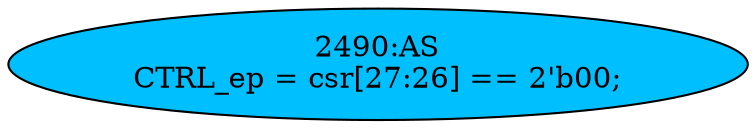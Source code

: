 strict digraph "" {
	node [label="\N"];
	"2490:AS"	 [ast="<pyverilog.vparser.ast.Assign object at 0x7f13b5568310>",
		def_var="['CTRL_ep']",
		fillcolor=deepskyblue,
		label="2490:AS
CTRL_ep = csr[27:26] == 2'b00;",
		statements="[]",
		style=filled,
		typ=Assign,
		use_var="['csr']"];
}
